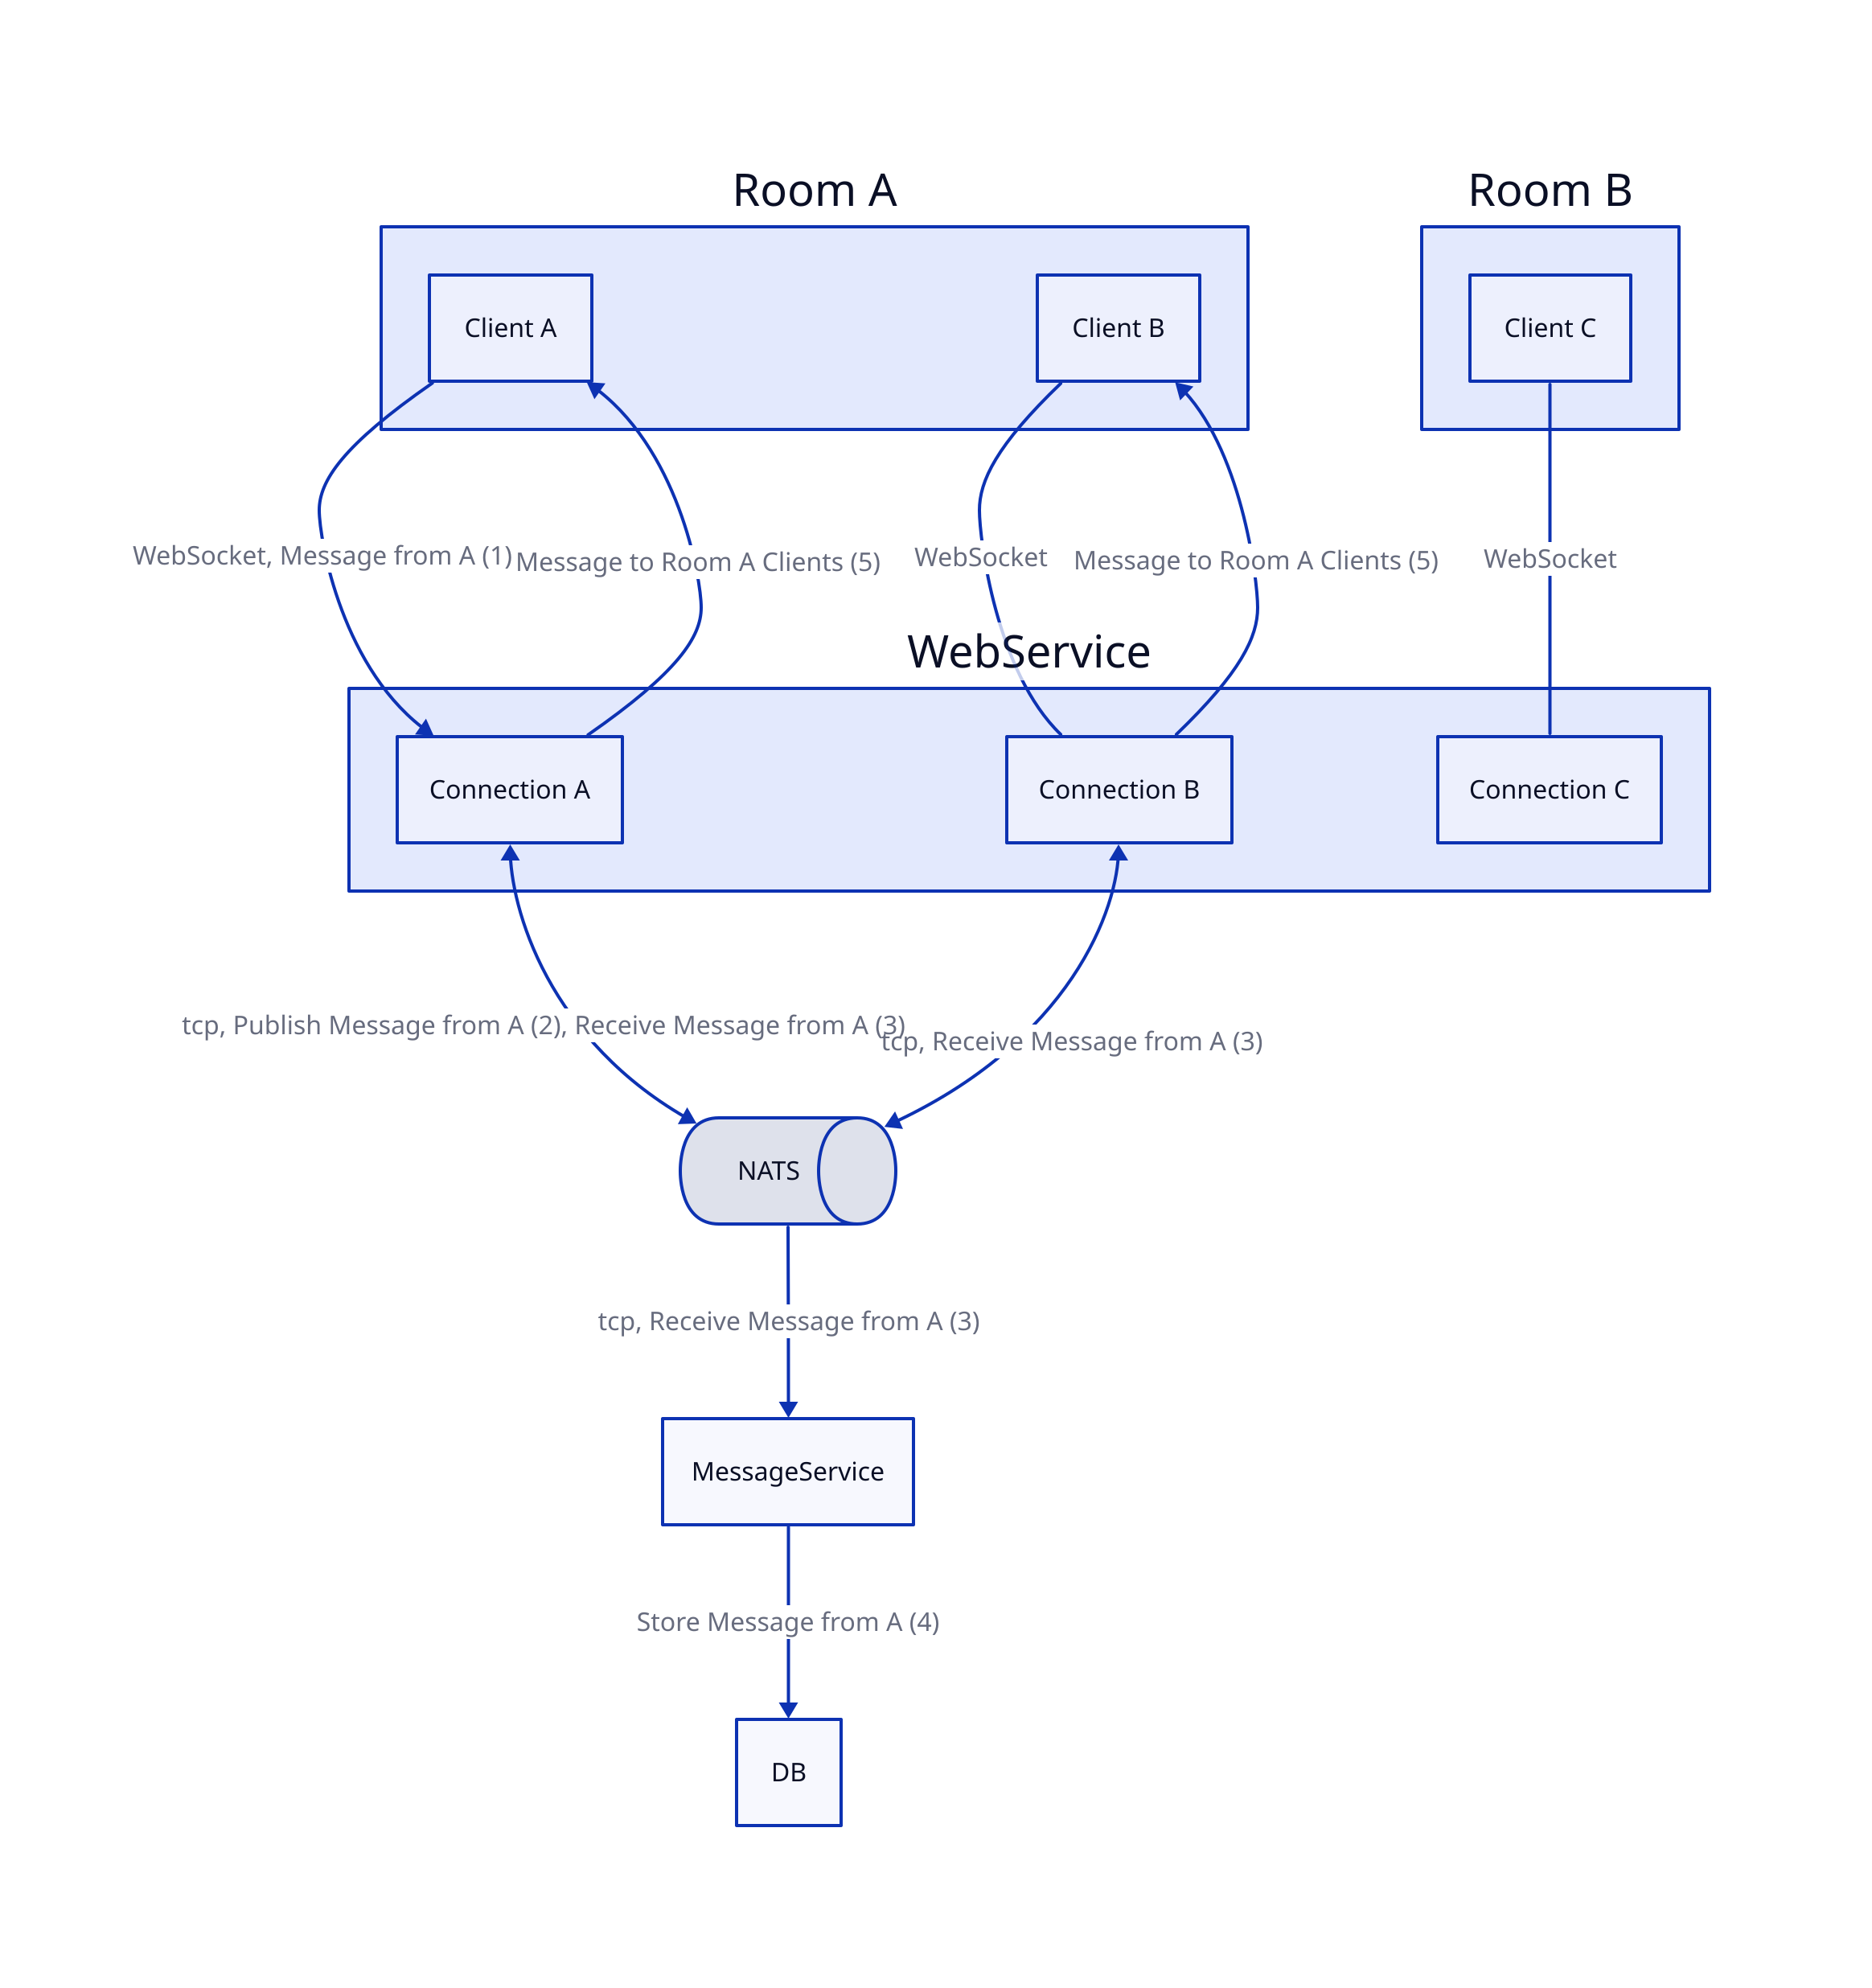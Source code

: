 Room A {
    Client A
    Client B
}

Room B{
    Client C
}

WebService{
    Connection A
    Connection B
    Connection C
}

MessageService{}

NATS{
    shape: queue
}

DB

Room A.Client A -> WebService.Connection A: WebSocket, Message from A (1)
Room A.Client B -- WebService.Connection B: WebSocket
Room B.Client C -- WebService.Connection C: WebSocket

WebService.Connection A <-> NATS: tcp, Publish Message from A (2), Receive Message from A (3)
WebService.Connection B <-> NATS: tcp, Receive Message from A (3)

NATS -> MessageService: tcp, Receive Message from A (3)
MessageService -> DB: Store Message from A (4)


WebService.Connection A -> Room A.Client A: Message to Room A Clients (5)
WebService.Connection B -> Room A.Client B: Message to Room A Clients (5)

